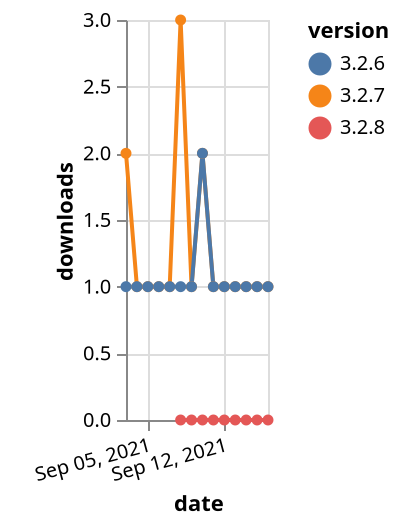 {"$schema": "https://vega.github.io/schema/vega-lite/v5.json", "description": "A simple bar chart with embedded data.", "data": {"values": [{"date": "2021-09-03", "total": 220, "delta": 2, "version": "3.2.7"}, {"date": "2021-09-04", "total": 221, "delta": 1, "version": "3.2.7"}, {"date": "2021-09-05", "total": 222, "delta": 1, "version": "3.2.7"}, {"date": "2021-09-06", "total": 223, "delta": 1, "version": "3.2.7"}, {"date": "2021-09-07", "total": 224, "delta": 1, "version": "3.2.7"}, {"date": "2021-09-08", "total": 227, "delta": 3, "version": "3.2.7"}, {"date": "2021-09-09", "total": 228, "delta": 1, "version": "3.2.7"}, {"date": "2021-09-10", "total": 230, "delta": 2, "version": "3.2.7"}, {"date": "2021-09-11", "total": 231, "delta": 1, "version": "3.2.7"}, {"date": "2021-09-12", "total": 232, "delta": 1, "version": "3.2.7"}, {"date": "2021-09-13", "total": 233, "delta": 1, "version": "3.2.7"}, {"date": "2021-09-14", "total": 234, "delta": 1, "version": "3.2.7"}, {"date": "2021-09-15", "total": 235, "delta": 1, "version": "3.2.7"}, {"date": "2021-09-16", "total": 236, "delta": 1, "version": "3.2.7"}, {"date": "2021-09-03", "total": 150, "delta": 1, "version": "3.2.6"}, {"date": "2021-09-04", "total": 151, "delta": 1, "version": "3.2.6"}, {"date": "2021-09-05", "total": 152, "delta": 1, "version": "3.2.6"}, {"date": "2021-09-06", "total": 153, "delta": 1, "version": "3.2.6"}, {"date": "2021-09-07", "total": 154, "delta": 1, "version": "3.2.6"}, {"date": "2021-09-08", "total": 155, "delta": 1, "version": "3.2.6"}, {"date": "2021-09-09", "total": 156, "delta": 1, "version": "3.2.6"}, {"date": "2021-09-10", "total": 158, "delta": 2, "version": "3.2.6"}, {"date": "2021-09-11", "total": 159, "delta": 1, "version": "3.2.6"}, {"date": "2021-09-12", "total": 160, "delta": 1, "version": "3.2.6"}, {"date": "2021-09-13", "total": 161, "delta": 1, "version": "3.2.6"}, {"date": "2021-09-14", "total": 162, "delta": 1, "version": "3.2.6"}, {"date": "2021-09-15", "total": 163, "delta": 1, "version": "3.2.6"}, {"date": "2021-09-16", "total": 164, "delta": 1, "version": "3.2.6"}, {"date": "2021-09-08", "total": 6, "delta": 0, "version": "3.2.8"}, {"date": "2021-09-09", "total": 8, "delta": 0, "version": "3.2.8"}, {"date": "2021-09-10", "total": 11, "delta": 0, "version": "3.2.8"}, {"date": "2021-09-11", "total": 12, "delta": 0, "version": "3.2.8"}, {"date": "2021-09-12", "total": 15, "delta": 0, "version": "3.2.8"}, {"date": "2021-09-13", "total": 17, "delta": 0, "version": "3.2.8"}, {"date": "2021-09-14", "total": 25, "delta": 0, "version": "3.2.8"}, {"date": "2021-09-15", "total": 27, "delta": 0, "version": "3.2.8"}, {"date": "2021-09-16", "total": 29, "delta": 0, "version": "3.2.8"}]}, "width": "container", "mark": {"type": "line", "point": {"filled": true}}, "encoding": {"x": {"field": "date", "type": "temporal", "timeUnit": "yearmonthdate", "title": "date", "axis": {"labelAngle": -15}}, "y": {"field": "delta", "type": "quantitative", "title": "downloads"}, "color": {"field": "version", "type": "nominal"}, "tooltip": {"field": "delta"}}}